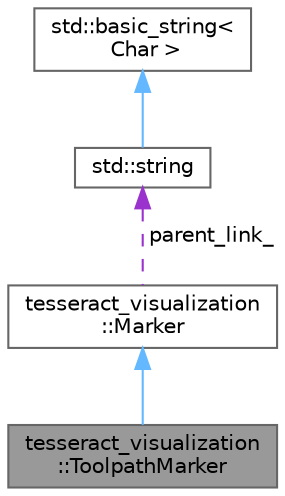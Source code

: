 digraph "tesseract_visualization::ToolpathMarker"
{
 // LATEX_PDF_SIZE
  bgcolor="transparent";
  edge [fontname=Helvetica,fontsize=10,labelfontname=Helvetica,labelfontsize=10];
  node [fontname=Helvetica,fontsize=10,shape=box,height=0.2,width=0.4];
  Node1 [label="tesseract_visualization\l::ToolpathMarker",height=0.2,width=0.4,color="gray40", fillcolor="grey60", style="filled", fontcolor="black",tooltip="An arrow defined by two points."];
  Node2 -> Node1 [dir="back",color="steelblue1",style="solid"];
  Node2 [label="tesseract_visualization\l::Marker",height=0.2,width=0.4,color="gray40", fillcolor="white", style="filled",URL="$de/d0f/classtesseract__visualization_1_1Marker.html",tooltip=" "];
  Node3 -> Node2 [dir="back",color="darkorchid3",style="dashed",label=" parent_link_" ];
  Node3 [label="std::string",height=0.2,width=0.4,color="gray40", fillcolor="white", style="filled",tooltip=" "];
  Node4 -> Node3 [dir="back",color="steelblue1",style="solid"];
  Node4 [label="std::basic_string\<\l Char \>",height=0.2,width=0.4,color="gray40", fillcolor="white", style="filled",tooltip=" "];
}
